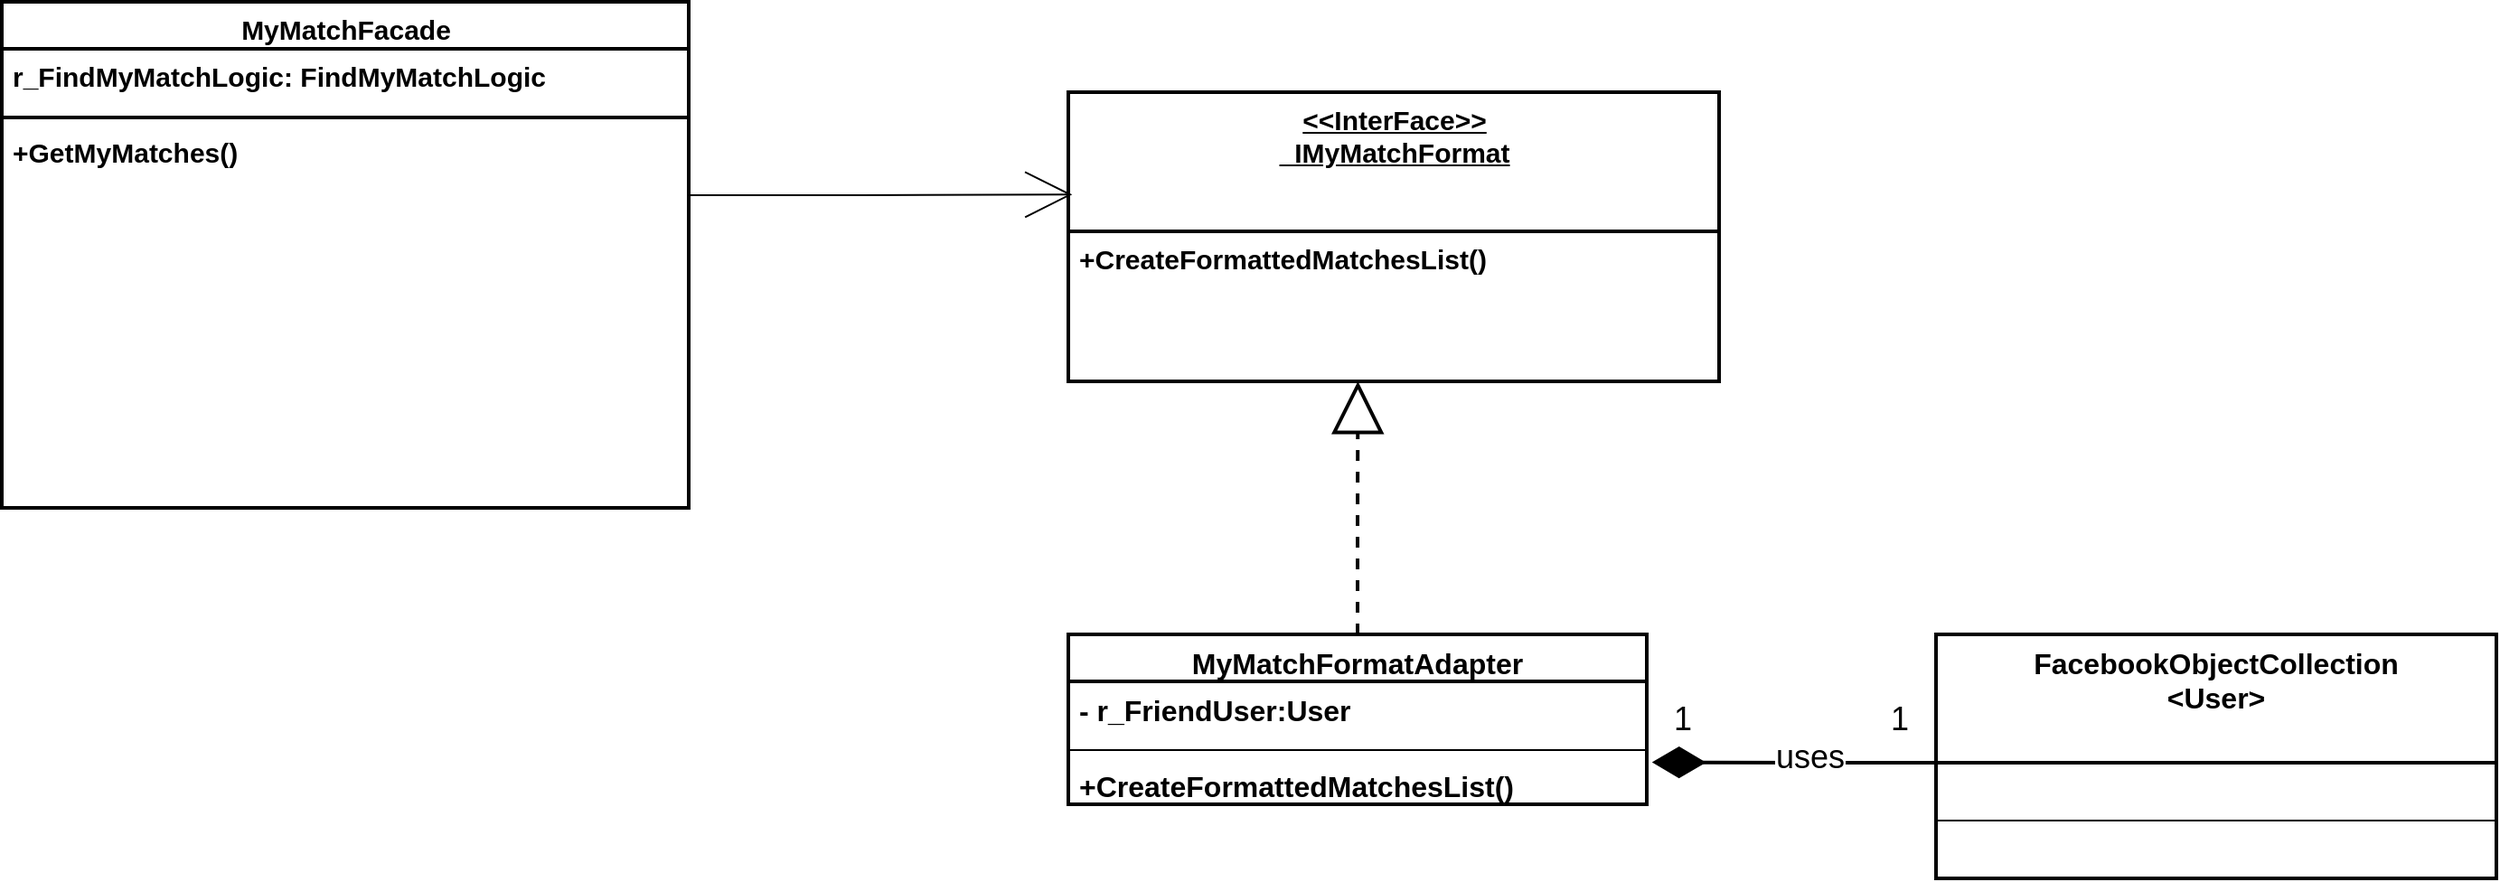 <mxfile version="15.7.3" type="device"><diagram id="gWWMoGCGqwwFRc8_VHvN" name="Page-1"><mxGraphModel dx="5327" dy="3109" grid="1" gridSize="10" guides="1" tooltips="1" connect="1" arrows="1" fold="1" page="1" pageScale="1" pageWidth="827" pageHeight="1169" math="0" shadow="0"><root><mxCell id="0"/><mxCell id="1" parent="0"/><mxCell id="zqCBDFmkkKPTEbnVr-rq-1" value="&lt;u&gt;&amp;lt;&amp;lt;InterFace&amp;gt;&amp;gt;&lt;br&gt;&lt;/u&gt;&lt;div&gt;&lt;u&gt;&amp;nbsp; IMyMatchFormat&lt;/u&gt;&lt;/div&gt;&lt;div&gt;&lt;br&gt;&lt;/div&gt;" style="swimlane;fontStyle=1;align=center;verticalAlign=top;childLayout=stackLayout;horizontal=1;startSize=77;horizontalStack=0;resizeParent=1;resizeParentMax=0;resizeLast=0;collapsible=1;marginBottom=0;fontSize=15;strokeWidth=2;labelBorderColor=none;html=1;" vertex="1" parent="1"><mxGeometry x="-670" y="-630" width="360" height="160" as="geometry"/></mxCell><mxCell id="zqCBDFmkkKPTEbnVr-rq-2" value="+CreateFormattedMatchesList()" style="text;strokeColor=none;fillColor=none;align=left;verticalAlign=top;spacingLeft=4;spacingRight=4;overflow=hidden;rotatable=0;points=[[0,0.5],[1,0.5]];portConstraint=eastwest;fontSize=15;fontStyle=1;labelBorderColor=none;html=1;" vertex="1" parent="zqCBDFmkkKPTEbnVr-rq-1"><mxGeometry y="77" width="360" height="83" as="geometry"/></mxCell><mxCell id="zqCBDFmkkKPTEbnVr-rq-26" style="edgeStyle=orthogonalEdgeStyle;rounded=0;orthogonalLoop=1;jettySize=auto;html=1;exitX=0.5;exitY=0;exitDx=0;exitDy=0;endArrow=block;endFill=0;endSize=24;strokeWidth=2;dashed=1;entryX=0.445;entryY=1;entryDx=0;entryDy=0;entryPerimeter=0;" edge="1" parent="1" source="zqCBDFmkkKPTEbnVr-rq-7" target="zqCBDFmkkKPTEbnVr-rq-2"><mxGeometry relative="1" as="geometry"><mxPoint x="-509.952" y="-460" as="targetPoint"/></mxGeometry></mxCell><mxCell id="zqCBDFmkkKPTEbnVr-rq-7" value="MyMatchFormatAdapter" style="swimlane;fontStyle=1;align=center;verticalAlign=top;childLayout=stackLayout;horizontal=1;startSize=26;horizontalStack=0;resizeParent=1;resizeParentMax=0;resizeLast=0;collapsible=1;marginBottom=0;fontSize=16;strokeWidth=2;" vertex="1" parent="1"><mxGeometry x="-670" y="-330" width="320" height="94" as="geometry"/></mxCell><mxCell id="zqCBDFmkkKPTEbnVr-rq-8" value="- r_FriendUser:User&#10;&#10;" style="text;strokeColor=none;fillColor=none;align=left;verticalAlign=top;spacingLeft=4;spacingRight=4;overflow=hidden;rotatable=0;points=[[0,0.5],[1,0.5]];portConstraint=eastwest;fontSize=16;fontStyle=1" vertex="1" parent="zqCBDFmkkKPTEbnVr-rq-7"><mxGeometry y="26" width="320" height="34" as="geometry"/></mxCell><mxCell id="zqCBDFmkkKPTEbnVr-rq-9" value="" style="line;strokeWidth=1;fillColor=none;align=left;verticalAlign=middle;spacingTop=-1;spacingLeft=3;spacingRight=3;rotatable=0;labelPosition=right;points=[];portConstraint=eastwest;fontSize=16;fontStyle=1" vertex="1" parent="zqCBDFmkkKPTEbnVr-rq-7"><mxGeometry y="60" width="320" height="8" as="geometry"/></mxCell><mxCell id="zqCBDFmkkKPTEbnVr-rq-10" value="+CreateFormattedMatchesList()" style="text;strokeColor=none;fillColor=none;align=left;verticalAlign=top;spacingLeft=4;spacingRight=4;overflow=hidden;rotatable=0;points=[[0,0.5],[1,0.5]];portConstraint=eastwest;fontSize=16;fontStyle=1" vertex="1" parent="zqCBDFmkkKPTEbnVr-rq-7"><mxGeometry y="68" width="320" height="26" as="geometry"/></mxCell><mxCell id="zqCBDFmkkKPTEbnVr-rq-27" style="edgeStyle=orthogonalEdgeStyle;rounded=0;orthogonalLoop=1;jettySize=auto;html=1;exitX=0;exitY=0.5;exitDx=0;exitDy=0;endArrow=diamondThin;endFill=1;endSize=24;strokeWidth=2;entryX=1.009;entryY=0.105;entryDx=0;entryDy=0;entryPerimeter=0;" edge="1" parent="1" source="zqCBDFmkkKPTEbnVr-rq-13" target="zqCBDFmkkKPTEbnVr-rq-10"><mxGeometry relative="1" as="geometry"><mxPoint x="-340" y="-262.724" as="targetPoint"/><Array as="points"><mxPoint x="-190" y="-259"/><mxPoint x="-260" y="-259"/></Array></mxGeometry></mxCell><mxCell id="zqCBDFmkkKPTEbnVr-rq-30" value="uses" style="edgeLabel;html=1;align=center;verticalAlign=middle;resizable=0;points=[];fontSize=18;" vertex="1" connectable="0" parent="zqCBDFmkkKPTEbnVr-rq-27"><mxGeometry x="-0.222" y="-2" relative="1" as="geometry"><mxPoint x="-11" y="-1" as="offset"/></mxGeometry></mxCell><mxCell id="zqCBDFmkkKPTEbnVr-rq-13" value="FacebookObjectCollection&#10;&lt;User&gt;&#10;" style="swimlane;fontStyle=1;align=center;verticalAlign=top;childLayout=stackLayout;horizontal=1;startSize=71;horizontalStack=0;resizeParent=1;resizeParentMax=0;resizeLast=0;collapsible=1;marginBottom=0;fontSize=16;strokeWidth=2;" vertex="1" parent="1"><mxGeometry x="-190" y="-330" width="310" height="135" as="geometry"/></mxCell><mxCell id="zqCBDFmkkKPTEbnVr-rq-14" value="" style="line;strokeWidth=1;fillColor=none;align=left;verticalAlign=middle;spacingTop=-1;spacingLeft=3;spacingRight=3;rotatable=0;labelPosition=right;points=[];portConstraint=eastwest;fontSize=16;fontStyle=1" vertex="1" parent="zqCBDFmkkKPTEbnVr-rq-13"><mxGeometry y="71" width="310" height="64" as="geometry"/></mxCell><mxCell id="zqCBDFmkkKPTEbnVr-rq-15" value="MyMatchFacade" style="swimlane;fontStyle=1;align=center;verticalAlign=top;childLayout=stackLayout;horizontal=1;startSize=26;horizontalStack=0;resizeParent=1;resizeParentMax=0;resizeLast=0;collapsible=1;marginBottom=0;fontSize=15;labelBorderColor=none;html=1;strokeWidth=2;" vertex="1" parent="1"><mxGeometry x="-1260" y="-680" width="380" height="280" as="geometry"/></mxCell><mxCell id="zqCBDFmkkKPTEbnVr-rq-16" value="r_FindMyMatchLogic: FindMyMatchLogic" style="text;strokeColor=none;fillColor=none;align=left;verticalAlign=top;spacingLeft=4;spacingRight=4;overflow=hidden;rotatable=0;points=[[0,0.5],[1,0.5]];portConstraint=eastwest;fontSize=15;labelBorderColor=none;html=1;fontStyle=1;strokeWidth=2;" vertex="1" parent="zqCBDFmkkKPTEbnVr-rq-15"><mxGeometry y="26" width="380" height="34" as="geometry"/></mxCell><mxCell id="zqCBDFmkkKPTEbnVr-rq-17" value="" style="line;strokeWidth=2;fillColor=none;align=left;verticalAlign=middle;spacingTop=-1;spacingLeft=3;spacingRight=3;rotatable=0;labelPosition=right;points=[];portConstraint=eastwest;fontSize=15;labelBorderColor=none;html=1;fontStyle=1" vertex="1" parent="zqCBDFmkkKPTEbnVr-rq-15"><mxGeometry y="60" width="380" height="8" as="geometry"/></mxCell><mxCell id="zqCBDFmkkKPTEbnVr-rq-19" value="+GetMyMatches()" style="text;strokeColor=none;fillColor=none;align=left;verticalAlign=top;spacingLeft=4;spacingRight=4;overflow=hidden;rotatable=0;points=[[0,0.5],[1,0.5]];portConstraint=eastwest;fontSize=15;labelBorderColor=none;html=1;fontStyle=1;strokeWidth=2;" vertex="1" parent="zqCBDFmkkKPTEbnVr-rq-15"><mxGeometry y="68" width="380" height="212" as="geometry"/></mxCell><mxCell id="zqCBDFmkkKPTEbnVr-rq-25" style="edgeStyle=orthogonalEdgeStyle;rounded=0;orthogonalLoop=1;jettySize=auto;html=1;exitX=1;exitY=0.5;exitDx=0;exitDy=0;entryX=0.006;entryY=0.354;entryDx=0;entryDy=0;entryPerimeter=0;endArrow=open;endFill=0;strokeWidth=1;endSize=24;" edge="1" parent="1" source="zqCBDFmkkKPTEbnVr-rq-19" target="zqCBDFmkkKPTEbnVr-rq-1"><mxGeometry relative="1" as="geometry"><Array as="points"><mxPoint x="-880" y="-573"/><mxPoint x="-785" y="-573"/></Array></mxGeometry></mxCell><mxCell id="zqCBDFmkkKPTEbnVr-rq-28" value="&lt;font style=&quot;font-size: 18px&quot;&gt;1&lt;/font&gt;" style="text;html=1;strokeColor=none;fillColor=none;align=center;verticalAlign=middle;whiteSpace=wrap;rounded=0;strokeWidth=4;" vertex="1" parent="1"><mxGeometry x="-360" y="-298" width="60" height="30" as="geometry"/></mxCell><mxCell id="zqCBDFmkkKPTEbnVr-rq-29" value="&lt;font style=&quot;font-size: 18px&quot;&gt;1&lt;/font&gt;" style="text;html=1;strokeColor=none;fillColor=none;align=center;verticalAlign=middle;whiteSpace=wrap;rounded=0;strokeWidth=4;" vertex="1" parent="1"><mxGeometry x="-240" y="-298" width="60" height="30" as="geometry"/></mxCell></root></mxGraphModel></diagram></mxfile>
